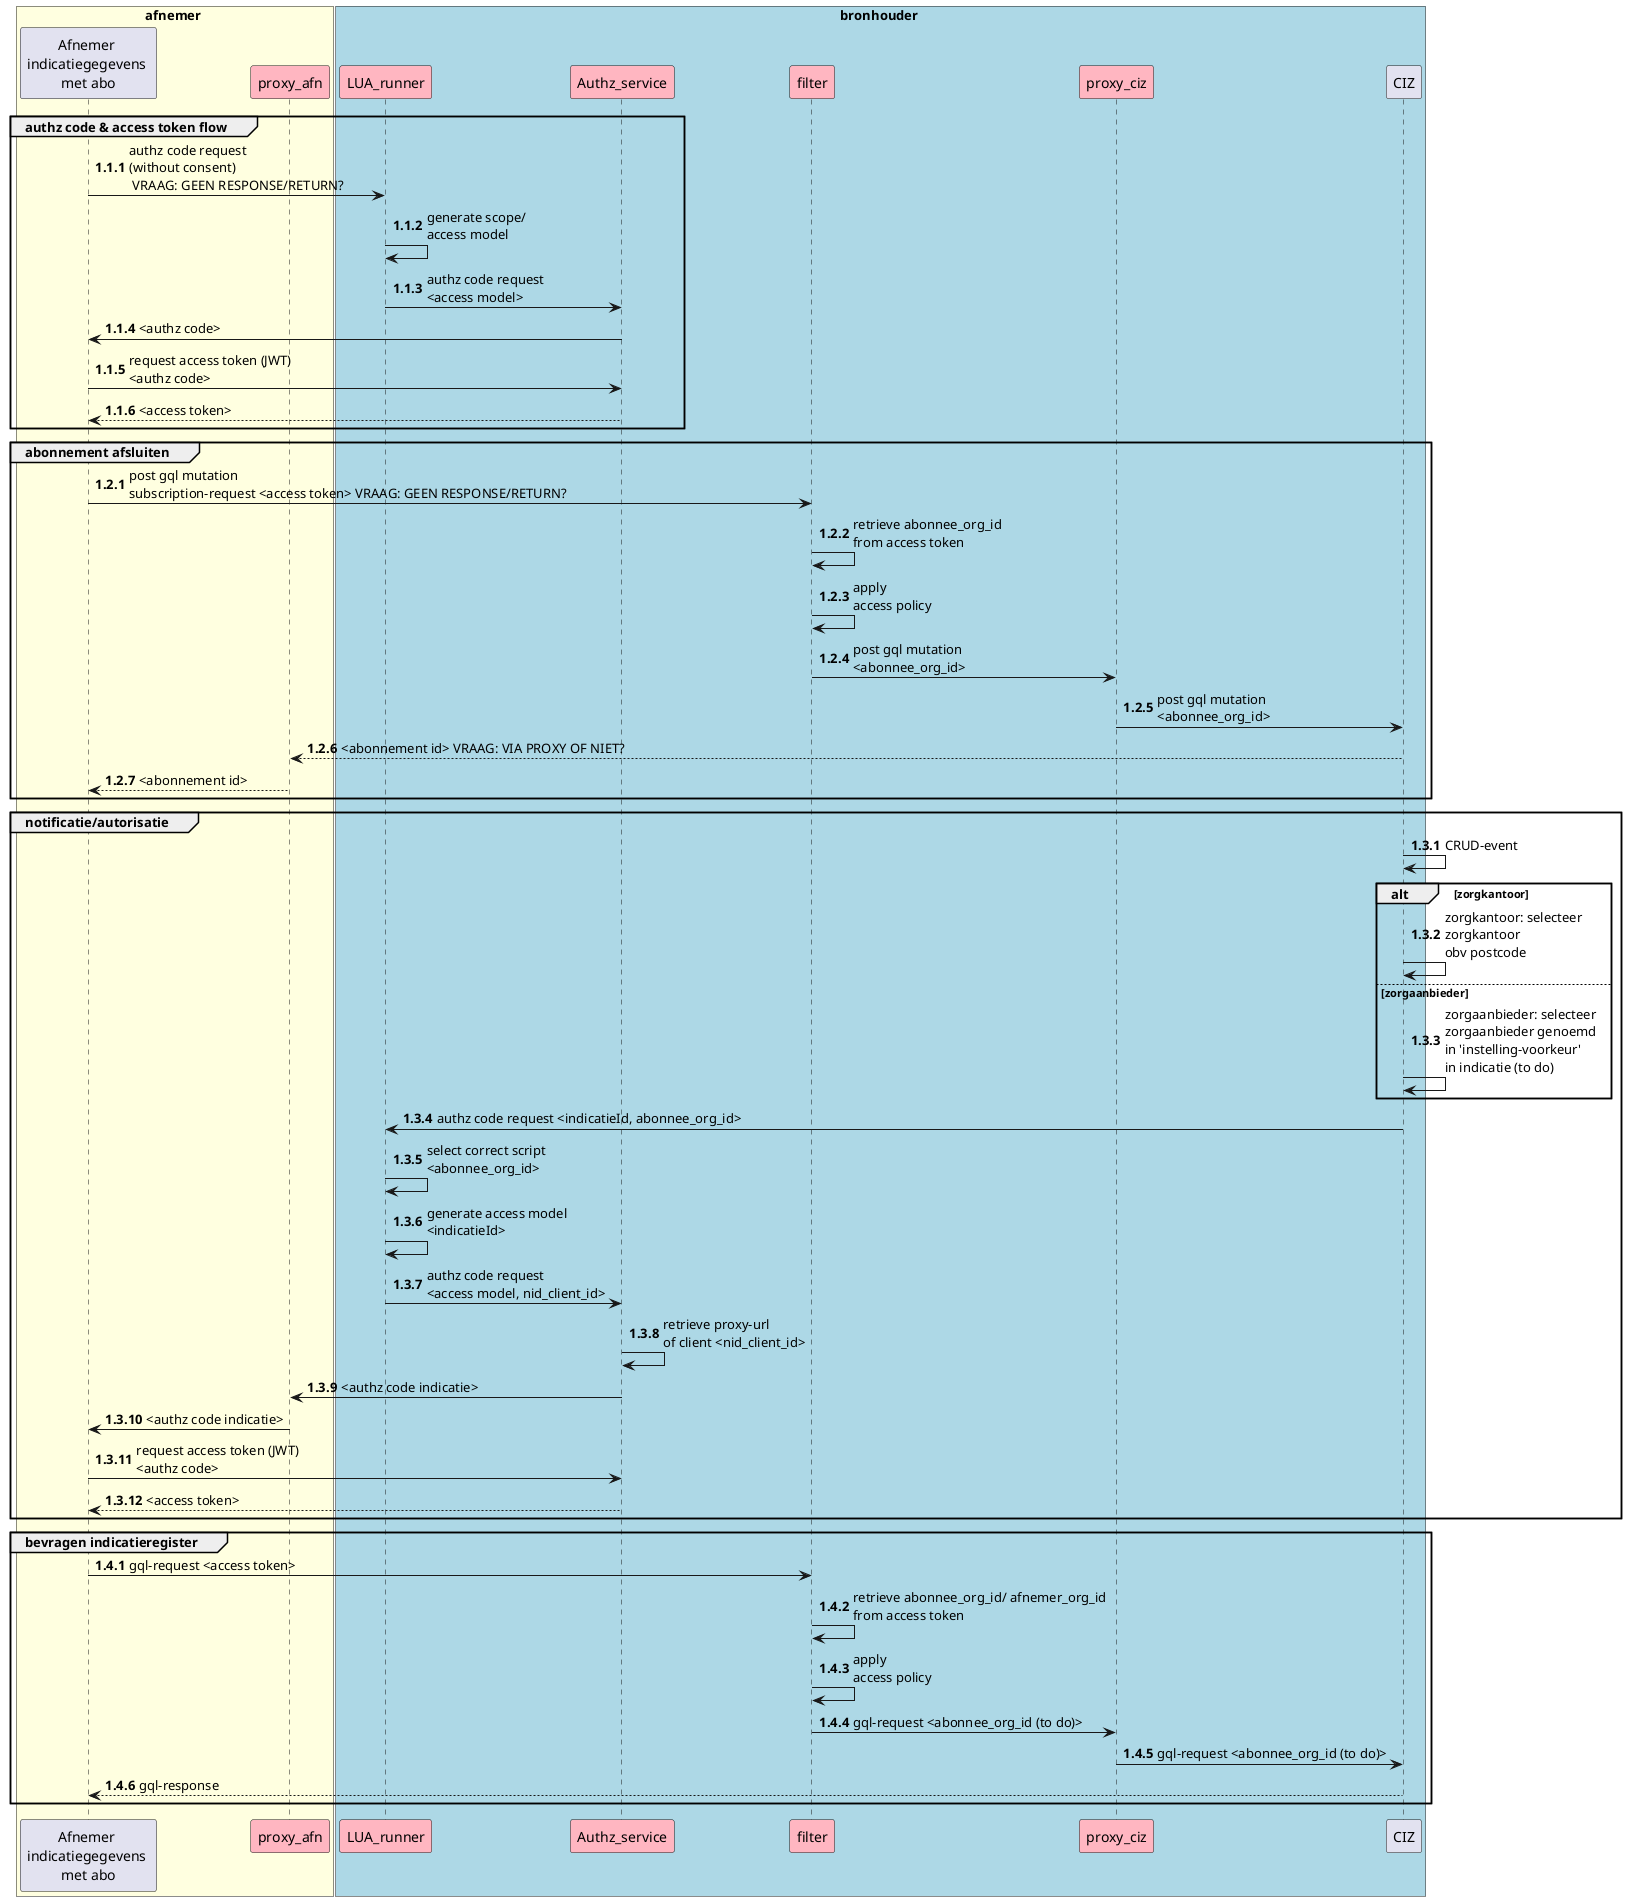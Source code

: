 @startuml
autonumber 1.1.1
box afnemer #lightyellow
participant "Afnemer \nindicatiegegevens \nmet abo" as ZK1 
participant proxy_afn as proxy_afn #lightpink
end box
box bronhouder #lightblue
participant LUA_runner as LUA #lightpink
participant Authz_service as authz #lightpink
participant filter as filter #lightpink
participant proxy_ciz as proxy #lightpink
participant CIZ as ciz
end box
group authz code & access token flow
  ZK1 -> LUA : authz code request\n(without consent)\n VRAAG: GEEN RESPONSE/RETURN?
  LUA -> LUA : generate scope/\naccess model
  LUA -> authz : authz code request \n<access model>
  authz -> ZK1 : <authz code>
  ZK1 -> authz : request access token (JWT)\n<authz code>
  ZK1 <-- authz : <access token>
end
group abonnement afsluiten
  autonumber inc b
  ZK1 -> filter : post gql mutation \nsubscription-request <access token> VRAAG: GEEN RESPONSE/RETURN?
  filter -> filter: retrieve abonnee_org_id \nfrom access token
  filter -> filter: apply \naccess policy
  filter -> proxy : post gql mutation \n<abonnee_org_id>
  proxy -> ciz : post gql mutation \n<abonnee_org_id>
  ciz --> proxy_afn : <abonnement id> VRAAG: VIA PROXY OF NIET?
  proxy_afn --> ZK1 : <abonnement id>
end
group notificatie/autorisatie
  autonumber inc b  
  ciz -> ciz : CRUD-event
  alt zorgkantoor 
    ciz -> ciz : zorgkantoor: selecteer \nzorgkantoor \nobv postcode
  else zorgaanbieder
    ciz -> ciz : zorgaanbieder: selecteer \nzorgaanbieder genoemd \nin 'instelling-voorkeur' \nin indicatie (to do)
  end
  ciz -> LUA : authz code request <indicatieId, abonnee_org_id>
  LUA -> LUA : select correct script \n<abonnee_org_id>
  LUA -> LUA : generate access model \n<indicatieId>
  LUA -> authz : authz code request \n<access model, nid_client_id>
  authz -> authz : retrieve proxy-url \nof client <nid_client_id>
  authz -> proxy_afn : <authz code indicatie>
  proxy_afn -> ZK1 : <authz code indicatie> 
  ZK1 -> authz : request access token (JWT)\n<authz code>
  ZK1 <-- authz : <access token> 
end
group bevragen indicatieregister
  autonumber inc b  
  ZK1 -> filter : gql-request <access token>
  filter -> filter: retrieve abonnee_org_id/ afnemer_org_id \nfrom access token
  filter -> filter: apply \naccess policy
  filter -> proxy : gql-request <abonnee_org_id (to do)>
  proxy -> ciz : gql-request <abonnee_org_id (to do)>
  ciz --> ZK1 : gql-response
end
@enduml
